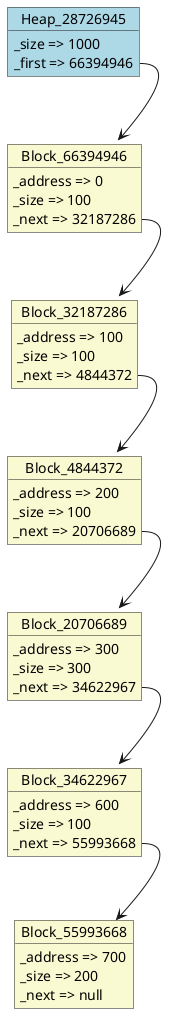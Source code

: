 @startuml object
object Heap_28726945#LightBlue {
  _size => 1000
  _first => 66394946
}
object Block_66394946#LightGoldenRodYellow {
  _address => 0
  _size => 100
  _next => 32187286
}
object Block_32187286#LightGoldenRodYellow {
  _address => 100
  _size => 100
  _next => 4844372
}
object Block_4844372#LightGoldenRodYellow {
  _address => 200
  _size => 100
  _next => 20706689
}
object Block_20706689#LightGoldenRodYellow {
  _address => 300
  _size => 300
  _next => 34622967
}
object Block_34622967#LightGoldenRodYellow {
  _address => 600
  _size => 100
  _next => 55993668
}
object Block_55993668#LightGoldenRodYellow {
  _address => 700
  _size => 200
  _next => null
}
Block_34622967::_next --> Block_55993668
Block_20706689::_next --> Block_34622967
Block_4844372::_next --> Block_20706689
Block_32187286::_next --> Block_4844372
Block_66394946::_next --> Block_32187286
Heap_28726945::_first --> Block_66394946
@enduml
